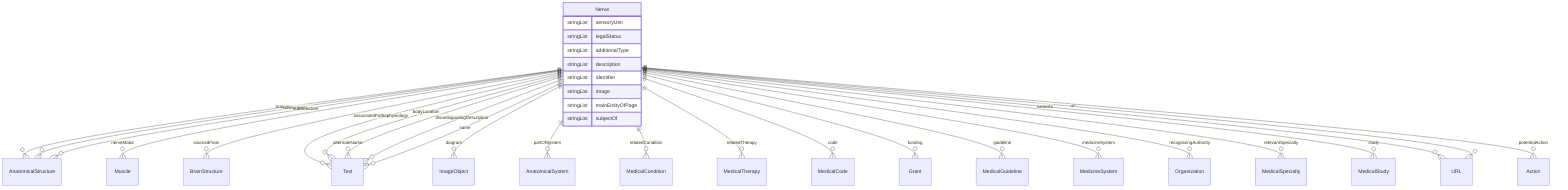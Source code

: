 erDiagram
Nerve {
    stringList sensoryUnit  
    stringList legalStatus  
    stringList additionalType  
    stringList description  
    stringList identifier  
    stringList image  
    stringList mainEntityOfPage  
    stringList subjectOf  
}

Nerve ||--}o AnatomicalStructure : "branch"
Nerve ||--}o Muscle : "nerveMotor"
Nerve ||--}o BrainStructure : "sourcedFrom"
Nerve ||--}o Text : "associatedPathophysiology"
Nerve ||--}o Text : "bodyLocation"
Nerve ||--}o AnatomicalStructure : "connectedTo"
Nerve ||--}o ImageObject : "diagram"
Nerve ||--}o AnatomicalSystem : "partOfSystem"
Nerve ||--}o MedicalCondition : "relatedCondition"
Nerve ||--}o MedicalTherapy : "relatedTherapy"
Nerve ||--}o AnatomicalStructure : "subStructure"
Nerve ||--}o MedicalCode : "code"
Nerve ||--}o Grant : "funding"
Nerve ||--}o MedicalGuideline : "guideline"
Nerve ||--}o MedicineSystem : "medicineSystem"
Nerve ||--}o Organization : "recognizingAuthority"
Nerve ||--}o MedicalSpecialty : "relevantSpecialty"
Nerve ||--}o MedicalStudy : "study"
Nerve ||--}o Text : "alternateName"
Nerve ||--}o Text : "disambiguatingDescription"
Nerve ||--}o Text : "name"
Nerve ||--}o URL : "sameAs"
Nerve ||--}o Action : "potentialAction"
Nerve ||--}o URL : "url"